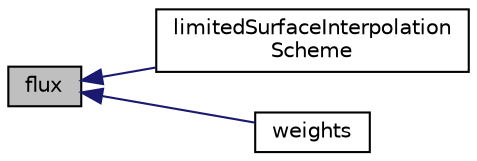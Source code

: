 digraph "flux"
{
  bgcolor="transparent";
  edge [fontname="Helvetica",fontsize="10",labelfontname="Helvetica",labelfontsize="10"];
  node [fontname="Helvetica",fontsize="10",shape=record];
  rankdir="LR";
  Node1 [label="flux",height=0.2,width=0.4,color="black", fillcolor="grey75", style="filled", fontcolor="black"];
  Node1 -> Node2 [dir="back",color="midnightblue",fontsize="10",style="solid",fontname="Helvetica"];
  Node2 [label="limitedSurfaceInterpolation\lScheme",height=0.2,width=0.4,color="black",URL="$a01345.html#a4c0e48ec75f4c1664396ed3d68d3282f",tooltip="Construct from mesh and Istream. "];
  Node1 -> Node3 [dir="back",color="midnightblue",fontsize="10",style="solid",fontname="Helvetica"];
  Node3 [label="weights",height=0.2,width=0.4,color="black",URL="$a01345.html#ac637ee33c9fd5485a5d1a35e5abd1ac0",tooltip="Return the interpolation weighting factors for the given field. "];
}
